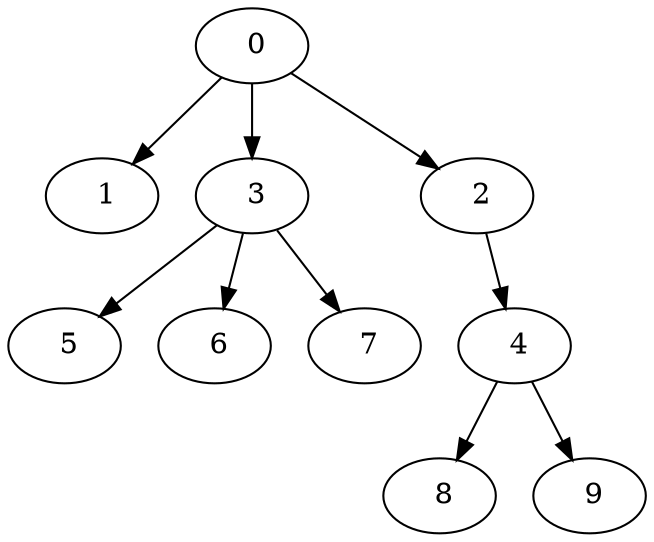 digraph mytree {
" 0" -> " 1";
" 0" -> " 3";
" 0" -> " 2";
" 1";
" 3" -> " 5";
" 3" -> " 6";
" 3" -> " 7";
" 2" -> " 4";
" 4" -> " 8";
" 4" -> " 9";
" 5";
" 6";
" 7";
" 8";
" 9";
}
